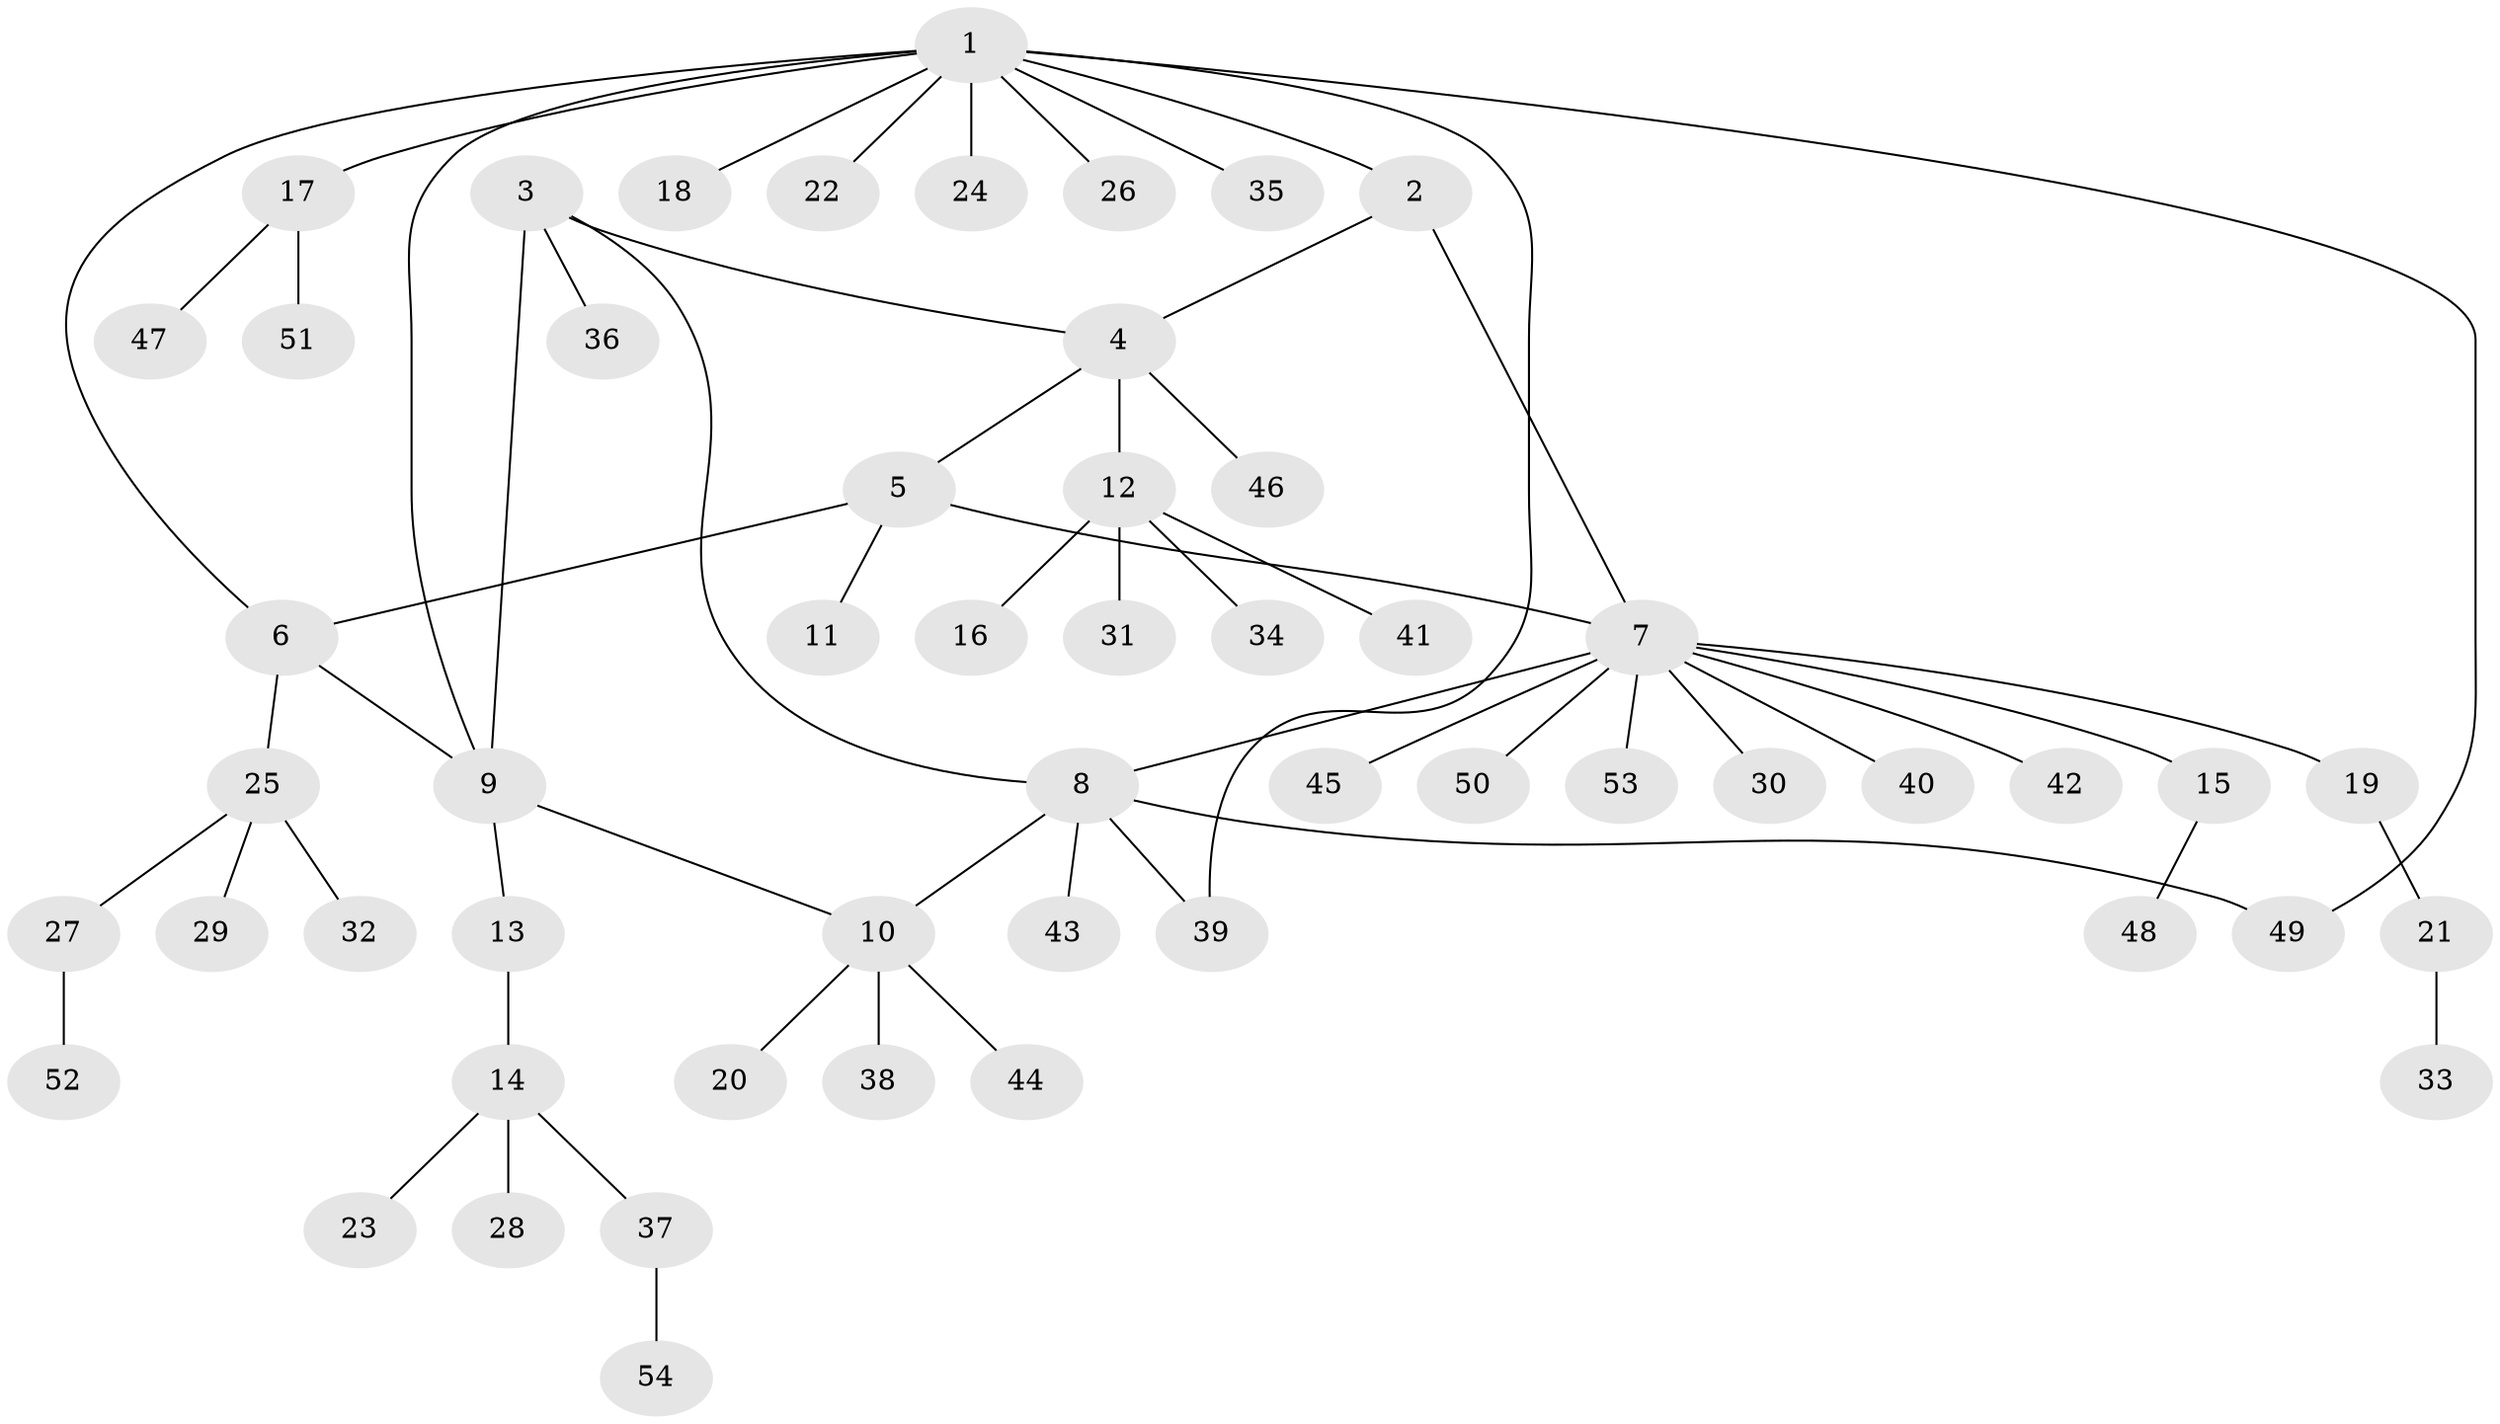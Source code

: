 // coarse degree distribution, {10: 0.023809523809523808, 3: 0.023809523809523808, 6: 0.047619047619047616, 7: 0.023809523809523808, 11: 0.023809523809523808, 8: 0.023809523809523808, 1: 0.6904761904761905, 4: 0.047619047619047616, 2: 0.09523809523809523}
// Generated by graph-tools (version 1.1) at 2025/52/02/27/25 19:52:17]
// undirected, 54 vertices, 61 edges
graph export_dot {
graph [start="1"]
  node [color=gray90,style=filled];
  1;
  2;
  3;
  4;
  5;
  6;
  7;
  8;
  9;
  10;
  11;
  12;
  13;
  14;
  15;
  16;
  17;
  18;
  19;
  20;
  21;
  22;
  23;
  24;
  25;
  26;
  27;
  28;
  29;
  30;
  31;
  32;
  33;
  34;
  35;
  36;
  37;
  38;
  39;
  40;
  41;
  42;
  43;
  44;
  45;
  46;
  47;
  48;
  49;
  50;
  51;
  52;
  53;
  54;
  1 -- 2;
  1 -- 6;
  1 -- 9;
  1 -- 17;
  1 -- 18;
  1 -- 22;
  1 -- 24;
  1 -- 26;
  1 -- 35;
  1 -- 39;
  1 -- 49;
  2 -- 4;
  2 -- 7;
  3 -- 4;
  3 -- 8;
  3 -- 9;
  3 -- 36;
  4 -- 5;
  4 -- 12;
  4 -- 46;
  5 -- 6;
  5 -- 7;
  5 -- 11;
  6 -- 9;
  6 -- 25;
  7 -- 8;
  7 -- 15;
  7 -- 19;
  7 -- 30;
  7 -- 40;
  7 -- 42;
  7 -- 45;
  7 -- 50;
  7 -- 53;
  8 -- 10;
  8 -- 39;
  8 -- 43;
  8 -- 49;
  9 -- 10;
  9 -- 13;
  10 -- 20;
  10 -- 38;
  10 -- 44;
  12 -- 16;
  12 -- 31;
  12 -- 34;
  12 -- 41;
  13 -- 14;
  14 -- 23;
  14 -- 28;
  14 -- 37;
  15 -- 48;
  17 -- 47;
  17 -- 51;
  19 -- 21;
  21 -- 33;
  25 -- 27;
  25 -- 29;
  25 -- 32;
  27 -- 52;
  37 -- 54;
}
